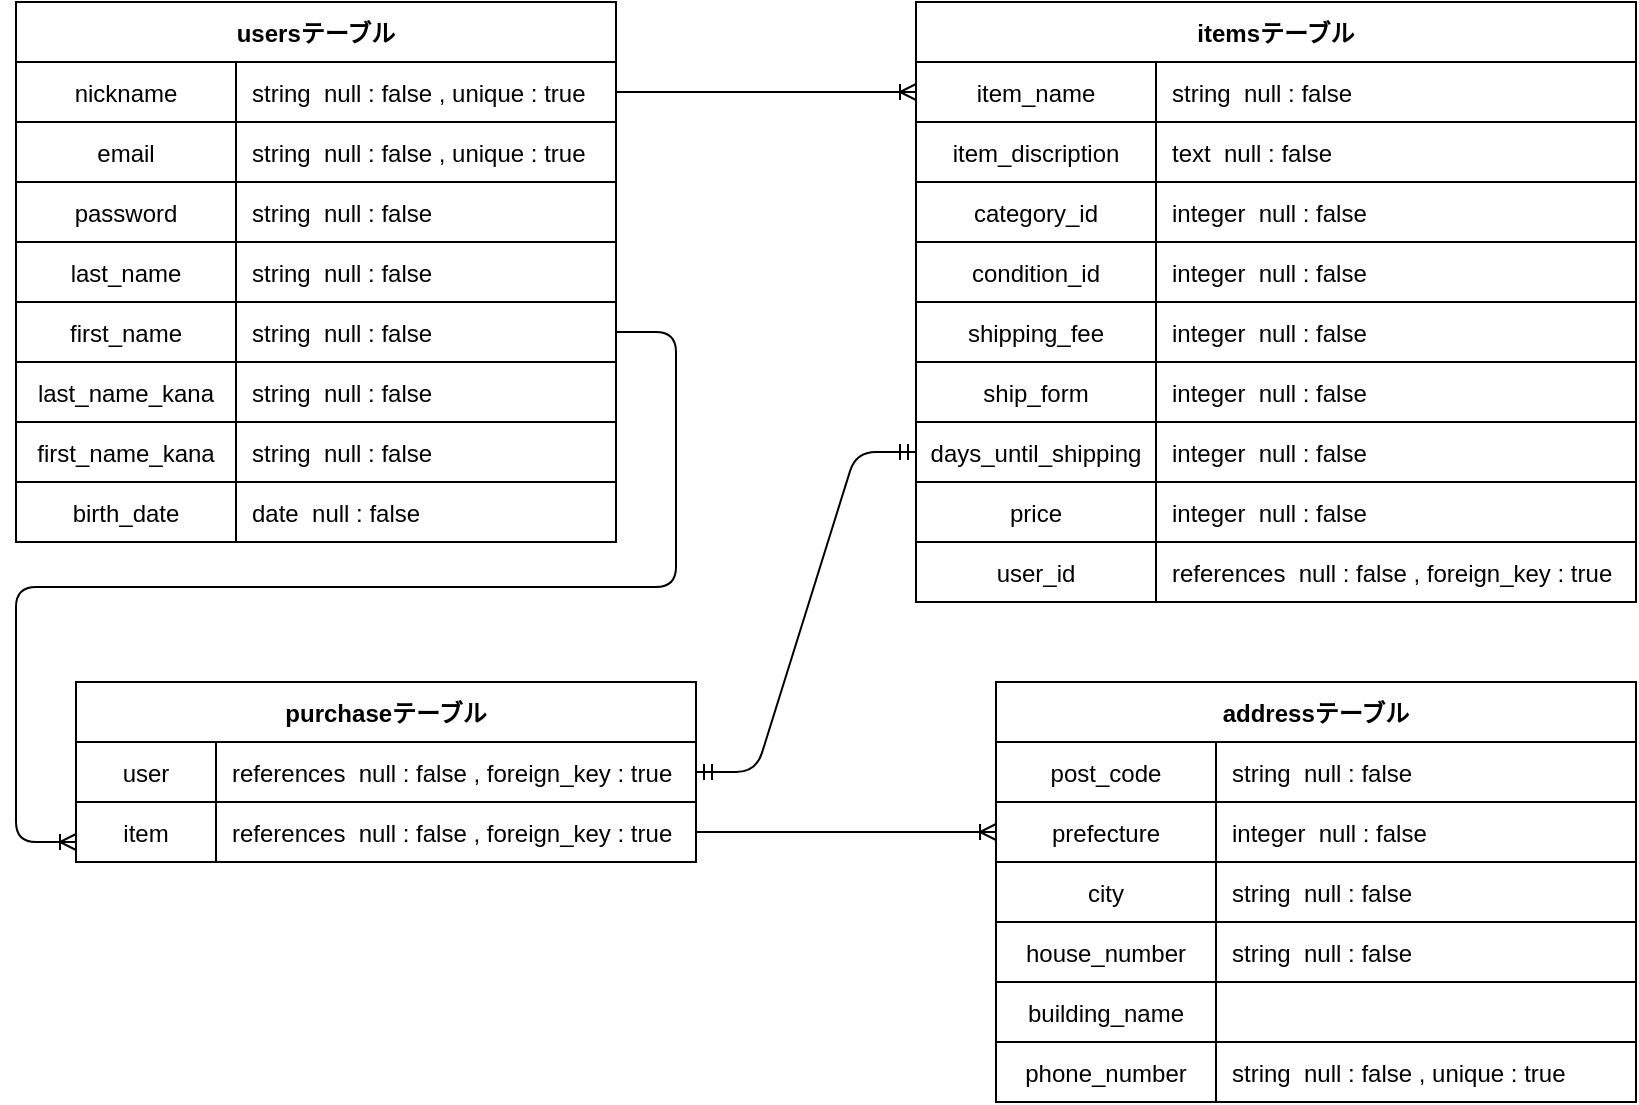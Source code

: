 <mxfile version="13.6.5">
    <diagram id="hcNqlSE4XBeXYpwfkd3G" name="ページ1">
        <mxGraphModel dx="1043" dy="855" grid="1" gridSize="10" guides="1" tooltips="1" connect="1" arrows="1" fold="1" page="1" pageScale="1" pageWidth="827" pageHeight="1169" math="0" shadow="0">
            <root>
                <mxCell id="0"/>
                <mxCell id="1" parent="0"/>
                <mxCell id="18" value="" style="edgeStyle=entityRelationEdgeStyle;fontSize=12;html=1;endArrow=ERoneToMany;entryX=0;entryY=0.5;entryDx=0;entryDy=0;exitX=1;exitY=0.5;exitDx=0;exitDy=0;" parent="1" source="24" target="84" edge="1">
                    <mxGeometry width="100" height="100" relative="1" as="geometry">
                        <mxPoint x="250" y="391" as="sourcePoint"/>
                        <mxPoint x="480" y="391" as="targetPoint"/>
                    </mxGeometry>
                </mxCell>
                <mxCell id="19" value="" style="edgeStyle=entityRelationEdgeStyle;fontSize=12;html=1;endArrow=ERoneToMany;exitX=1;exitY=0.5;exitDx=0;exitDy=0;rounded=1;jumpStyle=none;endFill=0;" parent="1" source="36" edge="1">
                    <mxGeometry width="100" height="100" relative="1" as="geometry">
                        <mxPoint x="250" y="421" as="sourcePoint"/>
                        <mxPoint x="40" y="600" as="targetPoint"/>
                    </mxGeometry>
                </mxCell>
                <mxCell id="20" value="" style="edgeStyle=entityRelationEdgeStyle;fontSize=12;html=1;endArrow=ERmandOne;startArrow=ERmandOne;entryX=0;entryY=0.5;entryDx=0;entryDy=0;exitX=1;exitY=0.5;exitDx=0;exitDy=0;" parent="1" source="138" target="128" edge="1">
                    <mxGeometry width="100" height="100" relative="1" as="geometry">
                        <mxPoint x="320" y="600" as="sourcePoint"/>
                        <mxPoint x="480" y="421" as="targetPoint"/>
                    </mxGeometry>
                </mxCell>
                <mxCell id="21" value="" style="edgeStyle=entityRelationEdgeStyle;fontSize=12;html=1;endArrow=ERoneToMany;entryX=0;entryY=0.5;entryDx=0;entryDy=0;exitX=1;exitY=0.5;exitDx=0;exitDy=0;" parent="1" source="141" target="160" edge="1">
                    <mxGeometry width="100" height="100" relative="1" as="geometry">
                        <mxPoint x="320" y="636" as="sourcePoint"/>
                        <mxPoint x="480" y="591" as="targetPoint"/>
                    </mxGeometry>
                </mxCell>
                <mxCell id="23" value="usersテーブル" style="shape=table;startSize=30;container=1;collapsible=1;childLayout=tableLayout;fixedRows=1;rowLines=0;fontStyle=1;align=center;resizeLast=1;fillColor=none;" parent="1" vertex="1">
                    <mxGeometry x="10" y="180" width="300" height="270" as="geometry"/>
                </mxCell>
                <mxCell id="24" value="" style="shape=partialRectangle;collapsible=0;dropTarget=0;pointerEvents=0;fillColor=none;top=0;left=0;bottom=1;right=0;points=[[0,0.5],[1,0.5]];portConstraint=eastwest;" parent="23" vertex="1">
                    <mxGeometry y="30" width="300" height="30" as="geometry"/>
                </mxCell>
                <mxCell id="25" value="nickname" style="shape=partialRectangle;connectable=0;fillColor=none;top=0;left=0;bottom=0;right=0;fontStyle=0;overflow=hidden;" parent="24" vertex="1">
                    <mxGeometry width="110" height="30" as="geometry"/>
                </mxCell>
                <mxCell id="26" value="string  null : false , unique : true" style="shape=partialRectangle;connectable=0;fillColor=none;top=0;left=0;bottom=1;right=0;align=left;spacingLeft=6;fontStyle=0;overflow=hidden;allowArrows=1;" parent="24" vertex="1">
                    <mxGeometry x="110" width="190" height="30" as="geometry"/>
                </mxCell>
                <mxCell id="27" value="" style="shape=partialRectangle;collapsible=0;dropTarget=0;pointerEvents=0;fillColor=none;top=0;left=0;bottom=0;right=0;points=[[0,0.5],[1,0.5]];portConstraint=eastwest;" parent="23" vertex="1">
                    <mxGeometry y="60" width="300" height="30" as="geometry"/>
                </mxCell>
                <mxCell id="28" value="email" style="shape=partialRectangle;connectable=0;fillColor=none;top=0;left=0;bottom=1;right=0;editable=1;overflow=hidden;" parent="27" vertex="1">
                    <mxGeometry width="110" height="30" as="geometry"/>
                </mxCell>
                <mxCell id="29" value="string  null : false , unique : true" style="shape=partialRectangle;connectable=0;fillColor=none;top=0;left=0;bottom=1;right=0;align=left;spacingLeft=6;overflow=hidden;" parent="27" vertex="1">
                    <mxGeometry x="110" width="190" height="30" as="geometry"/>
                </mxCell>
                <mxCell id="30" value="" style="shape=partialRectangle;collapsible=0;dropTarget=0;pointerEvents=0;fillColor=none;top=0;left=0;bottom=0;right=0;points=[[0,0.5],[1,0.5]];portConstraint=eastwest;" parent="23" vertex="1">
                    <mxGeometry y="90" width="300" height="30" as="geometry"/>
                </mxCell>
                <mxCell id="31" value="password" style="shape=partialRectangle;connectable=0;fillColor=none;top=0;left=0;bottom=1;right=0;editable=1;overflow=hidden;" parent="30" vertex="1">
                    <mxGeometry width="110" height="30" as="geometry"/>
                </mxCell>
                <mxCell id="32" value="string  null : false" style="shape=partialRectangle;connectable=0;fillColor=none;top=0;left=0;bottom=1;right=0;align=left;spacingLeft=6;overflow=hidden;" parent="30" vertex="1">
                    <mxGeometry x="110" width="190" height="30" as="geometry"/>
                </mxCell>
                <mxCell id="33" value="" style="shape=partialRectangle;collapsible=0;dropTarget=0;pointerEvents=0;fillColor=none;top=0;left=0;bottom=0;right=0;points=[[0,0.5],[1,0.5]];portConstraint=eastwest;" parent="23" vertex="1">
                    <mxGeometry y="120" width="300" height="30" as="geometry"/>
                </mxCell>
                <mxCell id="34" value="last_name" style="shape=partialRectangle;connectable=0;fillColor=none;top=0;left=0;bottom=1;right=0;editable=1;overflow=hidden;" parent="33" vertex="1">
                    <mxGeometry width="110" height="30" as="geometry"/>
                </mxCell>
                <mxCell id="35" value="string  null : false" style="shape=partialRectangle;connectable=0;fillColor=none;top=0;left=0;bottom=1;right=0;align=left;spacingLeft=6;overflow=hidden;" parent="33" vertex="1">
                    <mxGeometry x="110" width="190" height="30" as="geometry"/>
                </mxCell>
                <mxCell id="36" value="" style="shape=partialRectangle;collapsible=0;dropTarget=0;pointerEvents=0;fillColor=none;top=0;left=0;bottom=0;right=0;points=[[0,0.5],[1,0.5]];portConstraint=eastwest;" parent="23" vertex="1">
                    <mxGeometry y="150" width="300" height="30" as="geometry"/>
                </mxCell>
                <mxCell id="37" value="first_name" style="shape=partialRectangle;connectable=0;fillColor=none;top=0;left=0;bottom=1;right=0;editable=1;overflow=hidden;" parent="36" vertex="1">
                    <mxGeometry width="110" height="30" as="geometry"/>
                </mxCell>
                <mxCell id="38" value="string  null : false" style="shape=partialRectangle;connectable=0;fillColor=none;top=0;left=0;bottom=1;right=0;align=left;spacingLeft=6;overflow=hidden;" parent="36" vertex="1">
                    <mxGeometry x="110" width="190" height="30" as="geometry"/>
                </mxCell>
                <mxCell id="39" value="" style="shape=partialRectangle;collapsible=0;dropTarget=0;pointerEvents=0;fillColor=none;top=0;left=0;bottom=0;right=0;points=[[0,0.5],[1,0.5]];portConstraint=eastwest;" parent="23" vertex="1">
                    <mxGeometry y="180" width="300" height="30" as="geometry"/>
                </mxCell>
                <mxCell id="40" value="last_name_kana" style="shape=partialRectangle;connectable=0;fillColor=none;top=0;left=0;bottom=1;right=0;editable=1;overflow=hidden;" parent="39" vertex="1">
                    <mxGeometry width="110" height="30" as="geometry"/>
                </mxCell>
                <mxCell id="41" value="string  null : false" style="shape=partialRectangle;connectable=0;fillColor=none;top=0;left=0;bottom=1;right=0;align=left;spacingLeft=6;overflow=hidden;" parent="39" vertex="1">
                    <mxGeometry x="110" width="190" height="30" as="geometry"/>
                </mxCell>
                <mxCell id="42" value="" style="shape=partialRectangle;collapsible=0;dropTarget=0;pointerEvents=0;fillColor=none;top=0;left=0;bottom=0;right=0;points=[[0,0.5],[1,0.5]];portConstraint=eastwest;" parent="23" vertex="1">
                    <mxGeometry y="210" width="300" height="30" as="geometry"/>
                </mxCell>
                <mxCell id="43" value="first_name_kana" style="shape=partialRectangle;connectable=0;fillColor=none;top=0;left=0;bottom=1;right=0;editable=1;overflow=hidden;" parent="42" vertex="1">
                    <mxGeometry width="110" height="30" as="geometry"/>
                </mxCell>
                <mxCell id="44" value="string  null : false" style="shape=partialRectangle;connectable=0;fillColor=none;top=0;left=0;bottom=1;right=0;align=left;spacingLeft=6;overflow=hidden;" parent="42" vertex="1">
                    <mxGeometry x="110" width="190" height="30" as="geometry"/>
                </mxCell>
                <mxCell id="67" value="" style="shape=partialRectangle;collapsible=0;dropTarget=0;pointerEvents=0;fillColor=none;top=0;left=0;bottom=0;right=0;points=[[0,0.5],[1,0.5]];portConstraint=eastwest;" parent="23" vertex="1">
                    <mxGeometry y="240" width="300" height="30" as="geometry"/>
                </mxCell>
                <mxCell id="68" value="birth_date" style="shape=partialRectangle;connectable=0;fillColor=none;top=0;left=0;bottom=0;right=0;editable=1;overflow=hidden;" parent="67" vertex="1">
                    <mxGeometry width="110" height="30" as="geometry"/>
                </mxCell>
                <mxCell id="69" value="date  null : false" style="shape=partialRectangle;connectable=0;fillColor=none;top=0;left=0;bottom=0;right=0;align=left;spacingLeft=6;overflow=hidden;" parent="67" vertex="1">
                    <mxGeometry x="110" width="190" height="30" as="geometry"/>
                </mxCell>
                <mxCell id="83" value="itemsテーブル" style="shape=table;startSize=30;container=1;collapsible=1;childLayout=tableLayout;fixedRows=1;rowLines=0;fontStyle=1;align=center;resizeLast=1;fillColor=none;" parent="1" vertex="1">
                    <mxGeometry x="460" y="180" width="360" height="300" as="geometry"/>
                </mxCell>
                <mxCell id="84" value="" style="shape=partialRectangle;collapsible=0;dropTarget=0;pointerEvents=0;fillColor=none;top=0;left=0;bottom=1;right=0;points=[[0,0.5],[1,0.5]];portConstraint=eastwest;" parent="83" vertex="1">
                    <mxGeometry y="30" width="360" height="30" as="geometry"/>
                </mxCell>
                <mxCell id="85" value="item_name" style="shape=partialRectangle;connectable=0;fillColor=none;top=0;left=0;bottom=0;right=0;fontStyle=0;overflow=hidden;" parent="84" vertex="1">
                    <mxGeometry width="120" height="30" as="geometry"/>
                </mxCell>
                <mxCell id="86" value="string  null : false" style="shape=partialRectangle;connectable=0;fillColor=none;top=0;left=0;bottom=0;right=0;align=left;spacingLeft=6;fontStyle=0;overflow=hidden;" parent="84" vertex="1">
                    <mxGeometry x="120" width="240" height="30" as="geometry"/>
                </mxCell>
                <mxCell id="87" value="" style="shape=partialRectangle;collapsible=0;dropTarget=0;pointerEvents=0;fillColor=none;top=0;left=0;bottom=0;right=0;points=[[0,0.5],[1,0.5]];portConstraint=eastwest;" parent="83" vertex="1">
                    <mxGeometry y="60" width="360" height="30" as="geometry"/>
                </mxCell>
                <mxCell id="88" value="item_discription" style="shape=partialRectangle;connectable=0;fillColor=none;top=0;left=0;bottom=1;right=0;editable=1;overflow=hidden;" parent="87" vertex="1">
                    <mxGeometry width="120" height="30" as="geometry"/>
                </mxCell>
                <mxCell id="89" value="text  null : false" style="shape=partialRectangle;connectable=0;fillColor=none;top=0;left=0;bottom=1;right=0;align=left;spacingLeft=6;overflow=hidden;" parent="87" vertex="1">
                    <mxGeometry x="120" width="240" height="30" as="geometry"/>
                </mxCell>
                <mxCell id="90" value="" style="shape=partialRectangle;collapsible=0;dropTarget=0;pointerEvents=0;fillColor=none;top=0;left=0;bottom=1;right=0;points=[[0,0.5],[1,0.5]];portConstraint=eastwest;" parent="83" vertex="1">
                    <mxGeometry y="90" width="360" height="30" as="geometry"/>
                </mxCell>
                <mxCell id="91" value="category_id" style="shape=partialRectangle;connectable=0;fillColor=none;top=0;left=0;bottom=0;right=0;editable=1;overflow=hidden;" parent="90" vertex="1">
                    <mxGeometry width="120" height="30" as="geometry"/>
                </mxCell>
                <mxCell id="92" value="integer  null : false" style="shape=partialRectangle;connectable=0;fillColor=none;top=0;left=0;bottom=0;right=0;align=left;spacingLeft=6;overflow=hidden;" parent="90" vertex="1">
                    <mxGeometry x="120" width="240" height="30" as="geometry"/>
                </mxCell>
                <mxCell id="93" value="" style="shape=partialRectangle;collapsible=0;dropTarget=0;pointerEvents=0;fillColor=none;top=0;left=0;bottom=1;right=0;points=[[0,0.5],[1,0.5]];portConstraint=eastwest;" parent="83" vertex="1">
                    <mxGeometry y="120" width="360" height="30" as="geometry"/>
                </mxCell>
                <mxCell id="94" value="condition_id" style="shape=partialRectangle;connectable=0;fillColor=none;top=0;left=0;bottom=0;right=0;editable=1;overflow=hidden;" parent="93" vertex="1">
                    <mxGeometry width="120" height="30" as="geometry"/>
                </mxCell>
                <mxCell id="95" value="integer  null : false" style="shape=partialRectangle;connectable=0;fillColor=none;top=0;left=0;bottom=0;right=0;align=left;spacingLeft=6;overflow=hidden;" parent="93" vertex="1">
                    <mxGeometry x="120" width="240" height="30" as="geometry"/>
                </mxCell>
                <mxCell id="122" value="" style="shape=partialRectangle;collapsible=0;dropTarget=0;pointerEvents=0;fillColor=none;top=0;left=0;bottom=1;right=0;points=[[0,0.5],[1,0.5]];portConstraint=eastwest;" parent="83" vertex="1">
                    <mxGeometry y="150" width="360" height="30" as="geometry"/>
                </mxCell>
                <mxCell id="123" value="shipping_fee" style="shape=partialRectangle;connectable=0;fillColor=none;top=0;left=0;bottom=0;right=0;editable=1;overflow=hidden;" parent="122" vertex="1">
                    <mxGeometry width="120" height="30" as="geometry"/>
                </mxCell>
                <mxCell id="124" value="integer  null : false" style="shape=partialRectangle;connectable=0;fillColor=none;top=0;left=0;bottom=0;right=0;align=left;spacingLeft=6;overflow=hidden;" parent="122" vertex="1">
                    <mxGeometry x="120" width="240" height="30" as="geometry"/>
                </mxCell>
                <mxCell id="125" value="" style="shape=partialRectangle;collapsible=0;dropTarget=0;pointerEvents=0;fillColor=none;top=0;left=0;bottom=1;right=0;points=[[0,0.5],[1,0.5]];portConstraint=eastwest;" parent="83" vertex="1">
                    <mxGeometry y="180" width="360" height="30" as="geometry"/>
                </mxCell>
                <mxCell id="126" value="ship_form" style="shape=partialRectangle;connectable=0;fillColor=none;top=0;left=0;bottom=0;right=0;editable=1;overflow=hidden;" parent="125" vertex="1">
                    <mxGeometry width="120" height="30" as="geometry"/>
                </mxCell>
                <mxCell id="127" value="integer  null : false" style="shape=partialRectangle;connectable=0;fillColor=none;top=0;left=0;bottom=0;right=0;align=left;spacingLeft=6;overflow=hidden;" parent="125" vertex="1">
                    <mxGeometry x="120" width="240" height="30" as="geometry"/>
                </mxCell>
                <mxCell id="128" value="" style="shape=partialRectangle;collapsible=0;dropTarget=0;pointerEvents=0;fillColor=none;top=0;left=0;bottom=1;right=0;points=[[0,0.5],[1,0.5]];portConstraint=eastwest;" parent="83" vertex="1">
                    <mxGeometry y="210" width="360" height="30" as="geometry"/>
                </mxCell>
                <mxCell id="129" value="days_until_shipping" style="shape=partialRectangle;connectable=0;fillColor=none;top=0;left=0;bottom=0;right=0;editable=1;overflow=hidden;" parent="128" vertex="1">
                    <mxGeometry width="120" height="30" as="geometry"/>
                </mxCell>
                <mxCell id="130" value="integer  null : false" style="shape=partialRectangle;connectable=0;fillColor=none;top=0;left=0;bottom=0;right=0;align=left;spacingLeft=6;overflow=hidden;" parent="128" vertex="1">
                    <mxGeometry x="120" width="240" height="30" as="geometry"/>
                </mxCell>
                <mxCell id="131" value="" style="shape=partialRectangle;collapsible=0;dropTarget=0;pointerEvents=0;fillColor=none;top=0;left=0;bottom=1;right=0;points=[[0,0.5],[1,0.5]];portConstraint=eastwest;" parent="83" vertex="1">
                    <mxGeometry y="240" width="360" height="30" as="geometry"/>
                </mxCell>
                <mxCell id="132" value="price" style="shape=partialRectangle;connectable=0;fillColor=none;top=0;left=0;bottom=0;right=0;editable=1;overflow=hidden;" parent="131" vertex="1">
                    <mxGeometry width="120" height="30" as="geometry"/>
                </mxCell>
                <mxCell id="133" value="integer  null : false" style="shape=partialRectangle;connectable=0;fillColor=none;top=0;left=0;bottom=0;right=0;align=left;spacingLeft=6;overflow=hidden;" parent="131" vertex="1">
                    <mxGeometry x="120" width="240" height="30" as="geometry"/>
                </mxCell>
                <mxCell id="134" value="" style="shape=partialRectangle;collapsible=0;dropTarget=0;pointerEvents=0;fillColor=none;top=0;left=0;bottom=1;right=0;points=[[0,0.5],[1,0.5]];portConstraint=eastwest;" parent="83" vertex="1">
                    <mxGeometry y="270" width="360" height="30" as="geometry"/>
                </mxCell>
                <mxCell id="135" value="user_id" style="shape=partialRectangle;connectable=0;fillColor=none;top=0;left=0;bottom=0;right=0;editable=1;overflow=hidden;" parent="134" vertex="1">
                    <mxGeometry width="120" height="30" as="geometry"/>
                </mxCell>
                <mxCell id="136" value="references  null : false , foreign_key : true" style="shape=partialRectangle;connectable=0;fillColor=none;top=0;left=0;bottom=0;right=0;align=left;spacingLeft=6;overflow=hidden;" parent="134" vertex="1">
                    <mxGeometry x="120" width="240" height="30" as="geometry"/>
                </mxCell>
                <mxCell id="137" value="purchaseテーブル" style="shape=table;startSize=30;container=1;collapsible=1;childLayout=tableLayout;fixedRows=1;rowLines=0;fontStyle=1;align=center;resizeLast=1;fillColor=none;" parent="1" vertex="1">
                    <mxGeometry x="40" y="520" width="310" height="90" as="geometry"/>
                </mxCell>
                <mxCell id="138" value="" style="shape=partialRectangle;collapsible=0;dropTarget=0;pointerEvents=0;fillColor=none;top=0;left=0;bottom=1;right=0;points=[[0,0.5],[1,0.5]];portConstraint=eastwest;" parent="137" vertex="1">
                    <mxGeometry y="30" width="310" height="30" as="geometry"/>
                </mxCell>
                <mxCell id="139" value="user" style="shape=partialRectangle;connectable=0;fillColor=none;top=0;left=0;bottom=0;right=0;fontStyle=0;overflow=hidden;" parent="138" vertex="1">
                    <mxGeometry width="70" height="30" as="geometry"/>
                </mxCell>
                <mxCell id="140" value="references  null : false , foreign_key : true" style="shape=partialRectangle;connectable=0;fillColor=none;top=0;left=0;bottom=0;right=0;align=left;spacingLeft=6;fontStyle=0;overflow=hidden;" parent="138" vertex="1">
                    <mxGeometry x="70" width="240" height="30" as="geometry"/>
                </mxCell>
                <mxCell id="141" value="" style="shape=partialRectangle;collapsible=0;dropTarget=0;pointerEvents=0;fillColor=none;top=0;left=0;bottom=0;right=0;points=[[0,0.5],[1,0.5]];portConstraint=eastwest;" parent="137" vertex="1">
                    <mxGeometry y="60" width="310" height="30" as="geometry"/>
                </mxCell>
                <mxCell id="142" value="item" style="shape=partialRectangle;connectable=0;fillColor=none;top=0;left=0;bottom=1;right=0;editable=1;overflow=hidden;" parent="141" vertex="1">
                    <mxGeometry width="70" height="30" as="geometry"/>
                </mxCell>
                <mxCell id="143" value="references  null : false , foreign_key : true" style="shape=partialRectangle;connectable=0;fillColor=none;top=0;left=0;bottom=1;right=0;align=left;spacingLeft=6;overflow=hidden;" parent="141" vertex="1">
                    <mxGeometry x="70" width="240" height="30" as="geometry"/>
                </mxCell>
                <mxCell id="156" value="addressテーブル" style="shape=table;startSize=30;container=1;collapsible=1;childLayout=tableLayout;fixedRows=1;rowLines=0;fontStyle=1;align=center;resizeLast=1;fillColor=none;" parent="1" vertex="1">
                    <mxGeometry x="500" y="520" width="320" height="210" as="geometry"/>
                </mxCell>
                <mxCell id="157" value="" style="shape=partialRectangle;collapsible=0;dropTarget=0;pointerEvents=0;fillColor=none;top=0;left=0;bottom=1;right=0;points=[[0,0.5],[1,0.5]];portConstraint=eastwest;" parent="156" vertex="1">
                    <mxGeometry y="30" width="320" height="30" as="geometry"/>
                </mxCell>
                <mxCell id="158" value="post_code" style="shape=partialRectangle;connectable=0;fillColor=none;top=0;left=0;bottom=0;right=0;fontStyle=0;overflow=hidden;" parent="157" vertex="1">
                    <mxGeometry width="110" height="30" as="geometry"/>
                </mxCell>
                <mxCell id="159" value="string  null : false " style="shape=partialRectangle;connectable=0;fillColor=none;top=0;left=0;bottom=0;right=0;align=left;spacingLeft=6;fontStyle=0;overflow=hidden;" parent="157" vertex="1">
                    <mxGeometry x="110" width="210" height="30" as="geometry"/>
                </mxCell>
                <mxCell id="160" value="" style="shape=partialRectangle;collapsible=0;dropTarget=0;pointerEvents=0;fillColor=none;top=0;left=0;bottom=0;right=0;points=[[0,0.5],[1,0.5]];portConstraint=eastwest;" parent="156" vertex="1">
                    <mxGeometry y="60" width="320" height="30" as="geometry"/>
                </mxCell>
                <mxCell id="161" value="prefecture" style="shape=partialRectangle;connectable=0;fillColor=none;top=0;left=0;bottom=1;right=0;editable=1;overflow=hidden;" parent="160" vertex="1">
                    <mxGeometry width="110" height="30" as="geometry"/>
                </mxCell>
                <mxCell id="162" value="integer  null : false" style="shape=partialRectangle;connectable=0;fillColor=none;top=0;left=0;bottom=1;right=0;align=left;spacingLeft=6;overflow=hidden;" parent="160" vertex="1">
                    <mxGeometry x="110" width="210" height="30" as="geometry"/>
                </mxCell>
                <mxCell id="163" value="" style="shape=partialRectangle;collapsible=0;dropTarget=0;pointerEvents=0;fillColor=none;top=0;left=0;bottom=0;right=0;points=[[0,0.5],[1,0.5]];portConstraint=eastwest;" parent="156" vertex="1">
                    <mxGeometry y="90" width="320" height="30" as="geometry"/>
                </mxCell>
                <mxCell id="164" value="city" style="shape=partialRectangle;connectable=0;fillColor=none;top=0;left=0;bottom=1;right=0;editable=1;overflow=hidden;" parent="163" vertex="1">
                    <mxGeometry width="110" height="30" as="geometry"/>
                </mxCell>
                <mxCell id="165" value="string  null : false " style="shape=partialRectangle;connectable=0;fillColor=none;top=0;left=0;bottom=1;right=0;align=left;spacingLeft=6;overflow=hidden;" parent="163" vertex="1">
                    <mxGeometry x="110" width="210" height="30" as="geometry"/>
                </mxCell>
                <mxCell id="166" value="" style="shape=partialRectangle;collapsible=0;dropTarget=0;pointerEvents=0;fillColor=none;top=0;left=0;bottom=0;right=0;points=[[0,0.5],[1,0.5]];portConstraint=eastwest;" parent="156" vertex="1">
                    <mxGeometry y="120" width="320" height="30" as="geometry"/>
                </mxCell>
                <mxCell id="167" value="house_number" style="shape=partialRectangle;connectable=0;fillColor=none;top=0;left=0;bottom=1;right=0;editable=1;overflow=hidden;" parent="166" vertex="1">
                    <mxGeometry width="110" height="30" as="geometry"/>
                </mxCell>
                <mxCell id="168" value="string  null : false " style="shape=partialRectangle;connectable=0;fillColor=none;top=0;left=0;bottom=1;right=0;align=left;spacingLeft=6;overflow=hidden;" parent="166" vertex="1">
                    <mxGeometry x="110" width="210" height="30" as="geometry"/>
                </mxCell>
                <mxCell id="169" value="" style="shape=partialRectangle;collapsible=0;dropTarget=0;pointerEvents=0;fillColor=none;top=0;left=0;bottom=0;right=0;points=[[0,0.5],[1,0.5]];portConstraint=eastwest;" parent="156" vertex="1">
                    <mxGeometry y="150" width="320" height="30" as="geometry"/>
                </mxCell>
                <mxCell id="170" value="building_name" style="shape=partialRectangle;connectable=0;fillColor=none;top=0;left=0;bottom=1;right=0;editable=1;overflow=hidden;" parent="169" vertex="1">
                    <mxGeometry width="110" height="30" as="geometry"/>
                </mxCell>
                <mxCell id="171" value="" style="shape=partialRectangle;connectable=0;fillColor=none;top=0;left=0;bottom=1;right=0;align=left;spacingLeft=6;overflow=hidden;" parent="169" vertex="1">
                    <mxGeometry x="110" width="210" height="30" as="geometry"/>
                </mxCell>
                <mxCell id="172" value="" style="shape=partialRectangle;collapsible=0;dropTarget=0;pointerEvents=0;fillColor=none;top=0;left=0;bottom=0;right=0;points=[[0,0.5],[1,0.5]];portConstraint=eastwest;" parent="156" vertex="1">
                    <mxGeometry y="180" width="320" height="30" as="geometry"/>
                </mxCell>
                <mxCell id="173" value="phone_number" style="shape=partialRectangle;connectable=0;fillColor=none;top=0;left=0;bottom=0;right=0;editable=1;overflow=hidden;" parent="172" vertex="1">
                    <mxGeometry width="110" height="30" as="geometry"/>
                </mxCell>
                <mxCell id="174" value="string  null : false , unique : true" style="shape=partialRectangle;connectable=0;fillColor=none;top=0;left=0;bottom=0;right=0;align=left;spacingLeft=6;overflow=hidden;" parent="172" vertex="1">
                    <mxGeometry x="110" width="210" height="30" as="geometry"/>
                </mxCell>
            </root>
        </mxGraphModel>
    </diagram>
</mxfile>